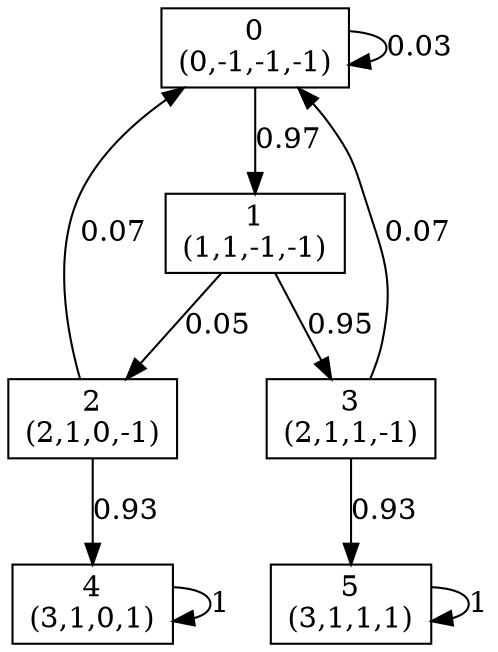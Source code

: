 digraph P {
node [shape=box];
0 -> 0 [ label="0.03" ];
0 -> 1 [ label="0.97" ];
1 -> 2 [ label="0.05" ];
1 -> 3 [ label="0.95" ];
2 -> 0 [ label="0.07" ];
2 -> 4 [ label="0.93" ];
3 -> 0 [ label="0.07" ];
3 -> 5 [ label="0.93" ];
4 -> 4 [ label="1" ];
5 -> 5 [ label="1" ];
0 [label="0\n(0,-1,-1,-1)"];
1 [label="1\n(1,1,-1,-1)"];
2 [label="2\n(2,1,0,-1)"];
3 [label="3\n(2,1,1,-1)"];
4 [label="4\n(3,1,0,1)"];
5 [label="5\n(3,1,1,1)"];
}
